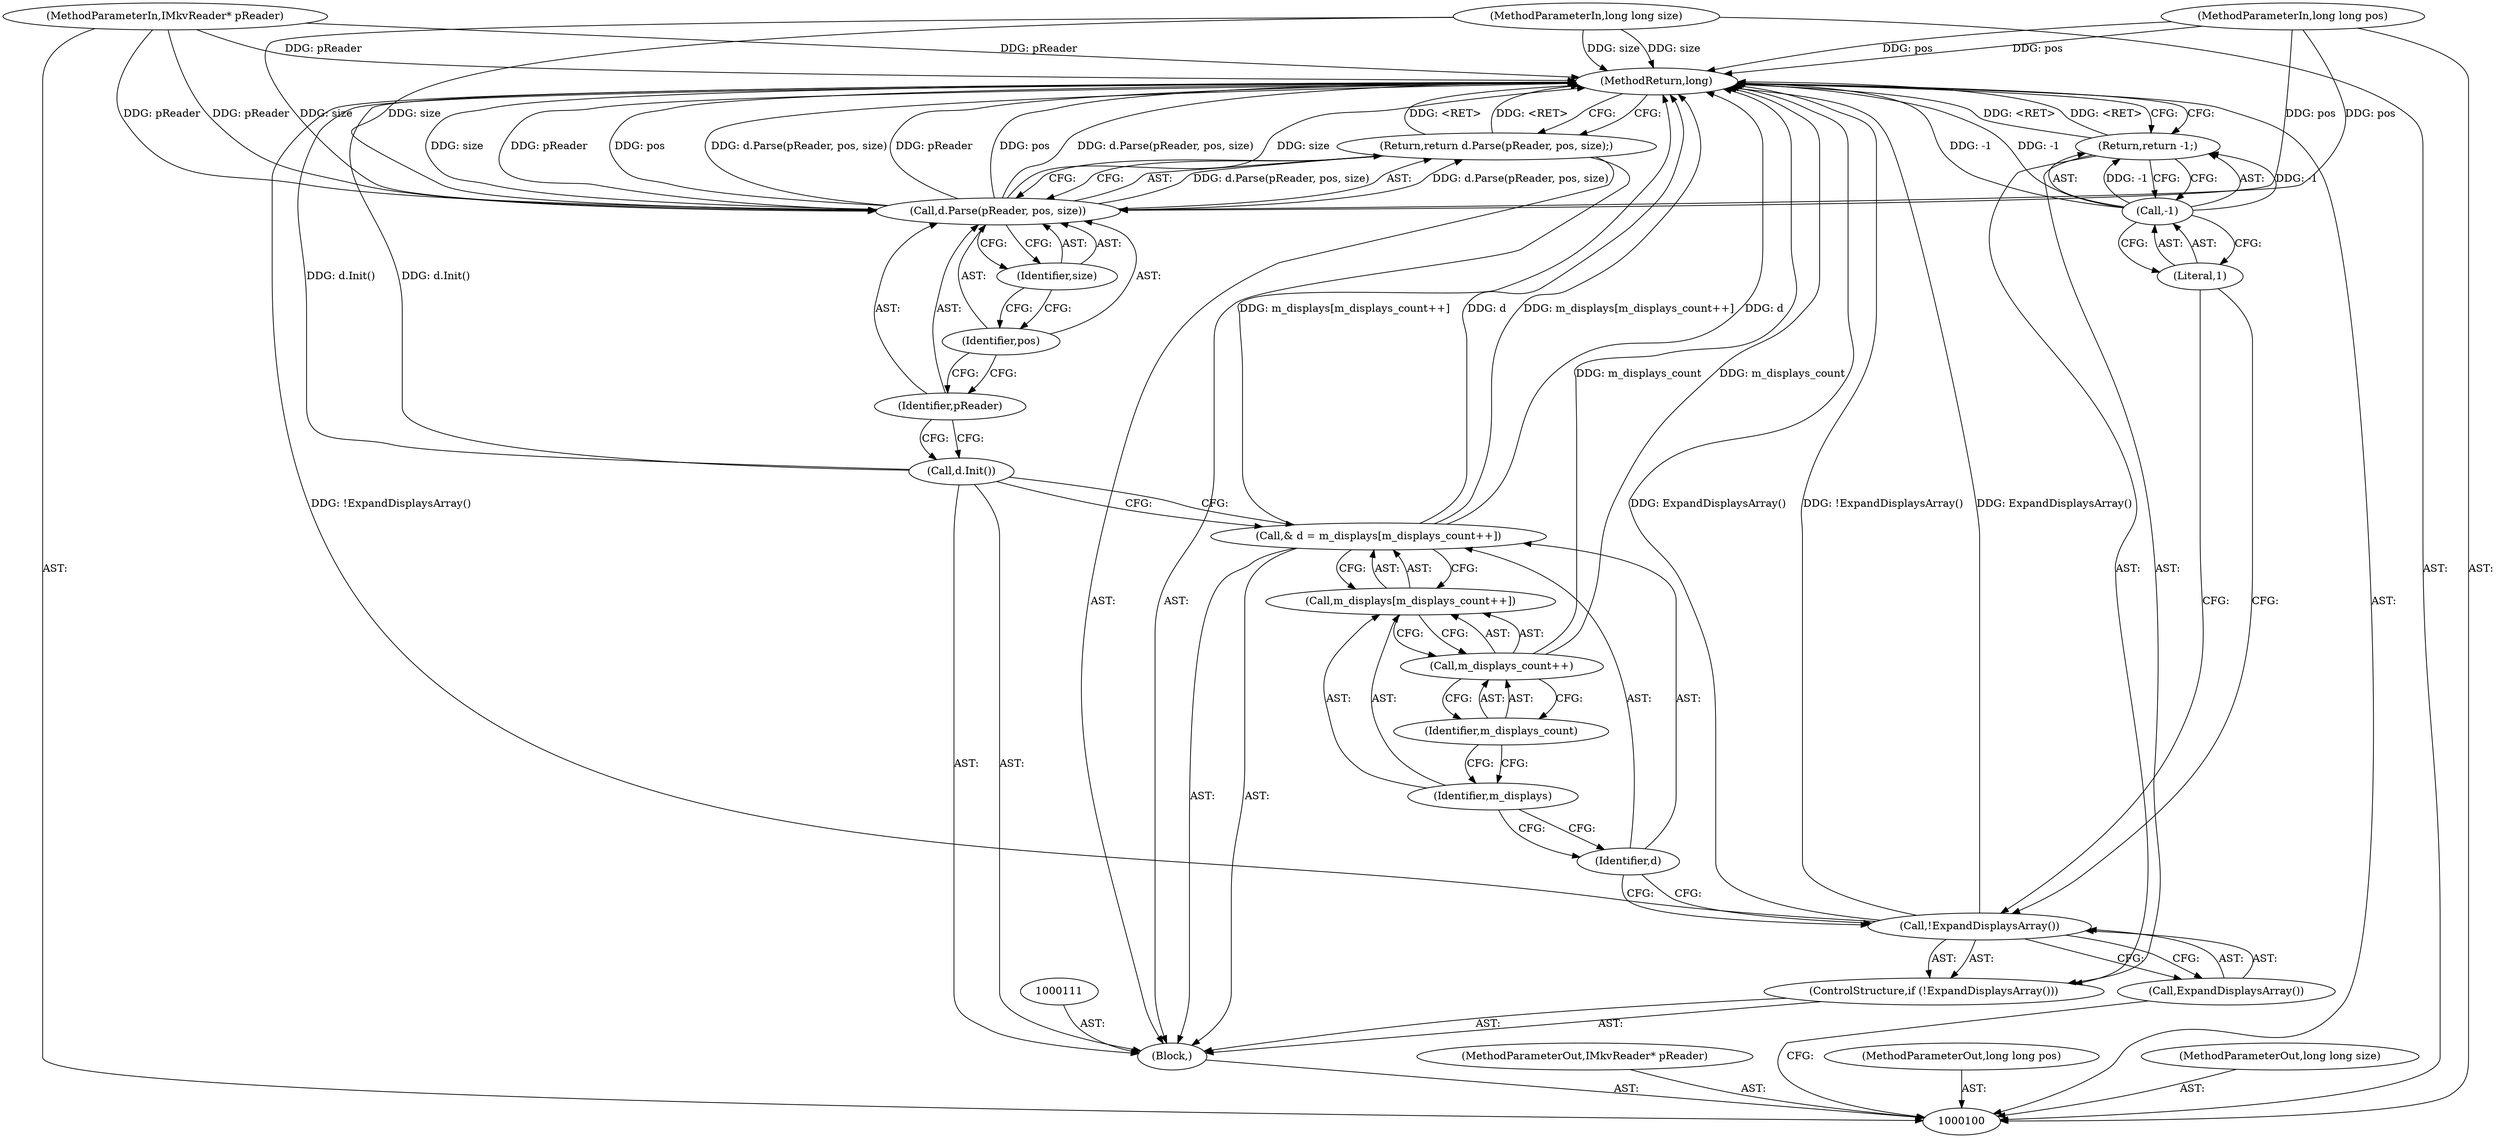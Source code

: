 digraph "1_Android_04839626ed859623901ebd3a5fd483982186b59d_184" {
"1000124" [label="(MethodReturn,long)"];
"1000120" [label="(Call,d.Parse(pReader, pos, size))"];
"1000121" [label="(Identifier,pReader)"];
"1000122" [label="(Identifier,pos)"];
"1000123" [label="(Identifier,size)"];
"1000119" [label="(Return,return d.Parse(pReader, pos, size);)"];
"1000101" [label="(MethodParameterIn,IMkvReader* pReader)"];
"1000167" [label="(MethodParameterOut,IMkvReader* pReader)"];
"1000102" [label="(MethodParameterIn,long long pos)"];
"1000168" [label="(MethodParameterOut,long long pos)"];
"1000103" [label="(MethodParameterIn,long long size)"];
"1000169" [label="(MethodParameterOut,long long size)"];
"1000104" [label="(Block,)"];
"1000105" [label="(ControlStructure,if (!ExpandDisplaysArray()))"];
"1000106" [label="(Call,!ExpandDisplaysArray())"];
"1000107" [label="(Call,ExpandDisplaysArray())"];
"1000109" [label="(Call,-1)"];
"1000110" [label="(Literal,1)"];
"1000108" [label="(Return,return -1;)"];
"1000112" [label="(Call,& d = m_displays[m_displays_count++])"];
"1000113" [label="(Identifier,d)"];
"1000114" [label="(Call,m_displays[m_displays_count++])"];
"1000115" [label="(Identifier,m_displays)"];
"1000116" [label="(Call,m_displays_count++)"];
"1000117" [label="(Identifier,m_displays_count)"];
"1000118" [label="(Call,d.Init())"];
"1000124" -> "1000100"  [label="AST: "];
"1000124" -> "1000108"  [label="CFG: "];
"1000124" -> "1000119"  [label="CFG: "];
"1000116" -> "1000124"  [label="DDG: m_displays_count"];
"1000106" -> "1000124"  [label="DDG: ExpandDisplaysArray()"];
"1000106" -> "1000124"  [label="DDG: !ExpandDisplaysArray()"];
"1000112" -> "1000124"  [label="DDG: m_displays[m_displays_count++]"];
"1000112" -> "1000124"  [label="DDG: d"];
"1000120" -> "1000124"  [label="DDG: size"];
"1000120" -> "1000124"  [label="DDG: pReader"];
"1000120" -> "1000124"  [label="DDG: pos"];
"1000120" -> "1000124"  [label="DDG: d.Parse(pReader, pos, size)"];
"1000103" -> "1000124"  [label="DDG: size"];
"1000118" -> "1000124"  [label="DDG: d.Init()"];
"1000102" -> "1000124"  [label="DDG: pos"];
"1000101" -> "1000124"  [label="DDG: pReader"];
"1000109" -> "1000124"  [label="DDG: -1"];
"1000108" -> "1000124"  [label="DDG: <RET>"];
"1000119" -> "1000124"  [label="DDG: <RET>"];
"1000120" -> "1000119"  [label="AST: "];
"1000120" -> "1000123"  [label="CFG: "];
"1000121" -> "1000120"  [label="AST: "];
"1000122" -> "1000120"  [label="AST: "];
"1000123" -> "1000120"  [label="AST: "];
"1000119" -> "1000120"  [label="CFG: "];
"1000120" -> "1000124"  [label="DDG: size"];
"1000120" -> "1000124"  [label="DDG: pReader"];
"1000120" -> "1000124"  [label="DDG: pos"];
"1000120" -> "1000124"  [label="DDG: d.Parse(pReader, pos, size)"];
"1000120" -> "1000119"  [label="DDG: d.Parse(pReader, pos, size)"];
"1000101" -> "1000120"  [label="DDG: pReader"];
"1000102" -> "1000120"  [label="DDG: pos"];
"1000103" -> "1000120"  [label="DDG: size"];
"1000121" -> "1000120"  [label="AST: "];
"1000121" -> "1000118"  [label="CFG: "];
"1000122" -> "1000121"  [label="CFG: "];
"1000122" -> "1000120"  [label="AST: "];
"1000122" -> "1000121"  [label="CFG: "];
"1000123" -> "1000122"  [label="CFG: "];
"1000123" -> "1000120"  [label="AST: "];
"1000123" -> "1000122"  [label="CFG: "];
"1000120" -> "1000123"  [label="CFG: "];
"1000119" -> "1000104"  [label="AST: "];
"1000119" -> "1000120"  [label="CFG: "];
"1000120" -> "1000119"  [label="AST: "];
"1000124" -> "1000119"  [label="CFG: "];
"1000119" -> "1000124"  [label="DDG: <RET>"];
"1000120" -> "1000119"  [label="DDG: d.Parse(pReader, pos, size)"];
"1000101" -> "1000100"  [label="AST: "];
"1000101" -> "1000124"  [label="DDG: pReader"];
"1000101" -> "1000120"  [label="DDG: pReader"];
"1000167" -> "1000100"  [label="AST: "];
"1000102" -> "1000100"  [label="AST: "];
"1000102" -> "1000124"  [label="DDG: pos"];
"1000102" -> "1000120"  [label="DDG: pos"];
"1000168" -> "1000100"  [label="AST: "];
"1000103" -> "1000100"  [label="AST: "];
"1000103" -> "1000124"  [label="DDG: size"];
"1000103" -> "1000120"  [label="DDG: size"];
"1000169" -> "1000100"  [label="AST: "];
"1000104" -> "1000100"  [label="AST: "];
"1000105" -> "1000104"  [label="AST: "];
"1000111" -> "1000104"  [label="AST: "];
"1000112" -> "1000104"  [label="AST: "];
"1000118" -> "1000104"  [label="AST: "];
"1000119" -> "1000104"  [label="AST: "];
"1000105" -> "1000104"  [label="AST: "];
"1000106" -> "1000105"  [label="AST: "];
"1000108" -> "1000105"  [label="AST: "];
"1000106" -> "1000105"  [label="AST: "];
"1000106" -> "1000107"  [label="CFG: "];
"1000107" -> "1000106"  [label="AST: "];
"1000110" -> "1000106"  [label="CFG: "];
"1000113" -> "1000106"  [label="CFG: "];
"1000106" -> "1000124"  [label="DDG: ExpandDisplaysArray()"];
"1000106" -> "1000124"  [label="DDG: !ExpandDisplaysArray()"];
"1000107" -> "1000106"  [label="AST: "];
"1000107" -> "1000100"  [label="CFG: "];
"1000106" -> "1000107"  [label="CFG: "];
"1000109" -> "1000108"  [label="AST: "];
"1000109" -> "1000110"  [label="CFG: "];
"1000110" -> "1000109"  [label="AST: "];
"1000108" -> "1000109"  [label="CFG: "];
"1000109" -> "1000124"  [label="DDG: -1"];
"1000109" -> "1000108"  [label="DDG: -1"];
"1000110" -> "1000109"  [label="AST: "];
"1000110" -> "1000106"  [label="CFG: "];
"1000109" -> "1000110"  [label="CFG: "];
"1000108" -> "1000105"  [label="AST: "];
"1000108" -> "1000109"  [label="CFG: "];
"1000109" -> "1000108"  [label="AST: "];
"1000124" -> "1000108"  [label="CFG: "];
"1000108" -> "1000124"  [label="DDG: <RET>"];
"1000109" -> "1000108"  [label="DDG: -1"];
"1000112" -> "1000104"  [label="AST: "];
"1000112" -> "1000114"  [label="CFG: "];
"1000113" -> "1000112"  [label="AST: "];
"1000114" -> "1000112"  [label="AST: "];
"1000118" -> "1000112"  [label="CFG: "];
"1000112" -> "1000124"  [label="DDG: m_displays[m_displays_count++]"];
"1000112" -> "1000124"  [label="DDG: d"];
"1000113" -> "1000112"  [label="AST: "];
"1000113" -> "1000106"  [label="CFG: "];
"1000115" -> "1000113"  [label="CFG: "];
"1000114" -> "1000112"  [label="AST: "];
"1000114" -> "1000116"  [label="CFG: "];
"1000115" -> "1000114"  [label="AST: "];
"1000116" -> "1000114"  [label="AST: "];
"1000112" -> "1000114"  [label="CFG: "];
"1000115" -> "1000114"  [label="AST: "];
"1000115" -> "1000113"  [label="CFG: "];
"1000117" -> "1000115"  [label="CFG: "];
"1000116" -> "1000114"  [label="AST: "];
"1000116" -> "1000117"  [label="CFG: "];
"1000117" -> "1000116"  [label="AST: "];
"1000114" -> "1000116"  [label="CFG: "];
"1000116" -> "1000124"  [label="DDG: m_displays_count"];
"1000117" -> "1000116"  [label="AST: "];
"1000117" -> "1000115"  [label="CFG: "];
"1000116" -> "1000117"  [label="CFG: "];
"1000118" -> "1000104"  [label="AST: "];
"1000118" -> "1000112"  [label="CFG: "];
"1000121" -> "1000118"  [label="CFG: "];
"1000118" -> "1000124"  [label="DDG: d.Init()"];
}
